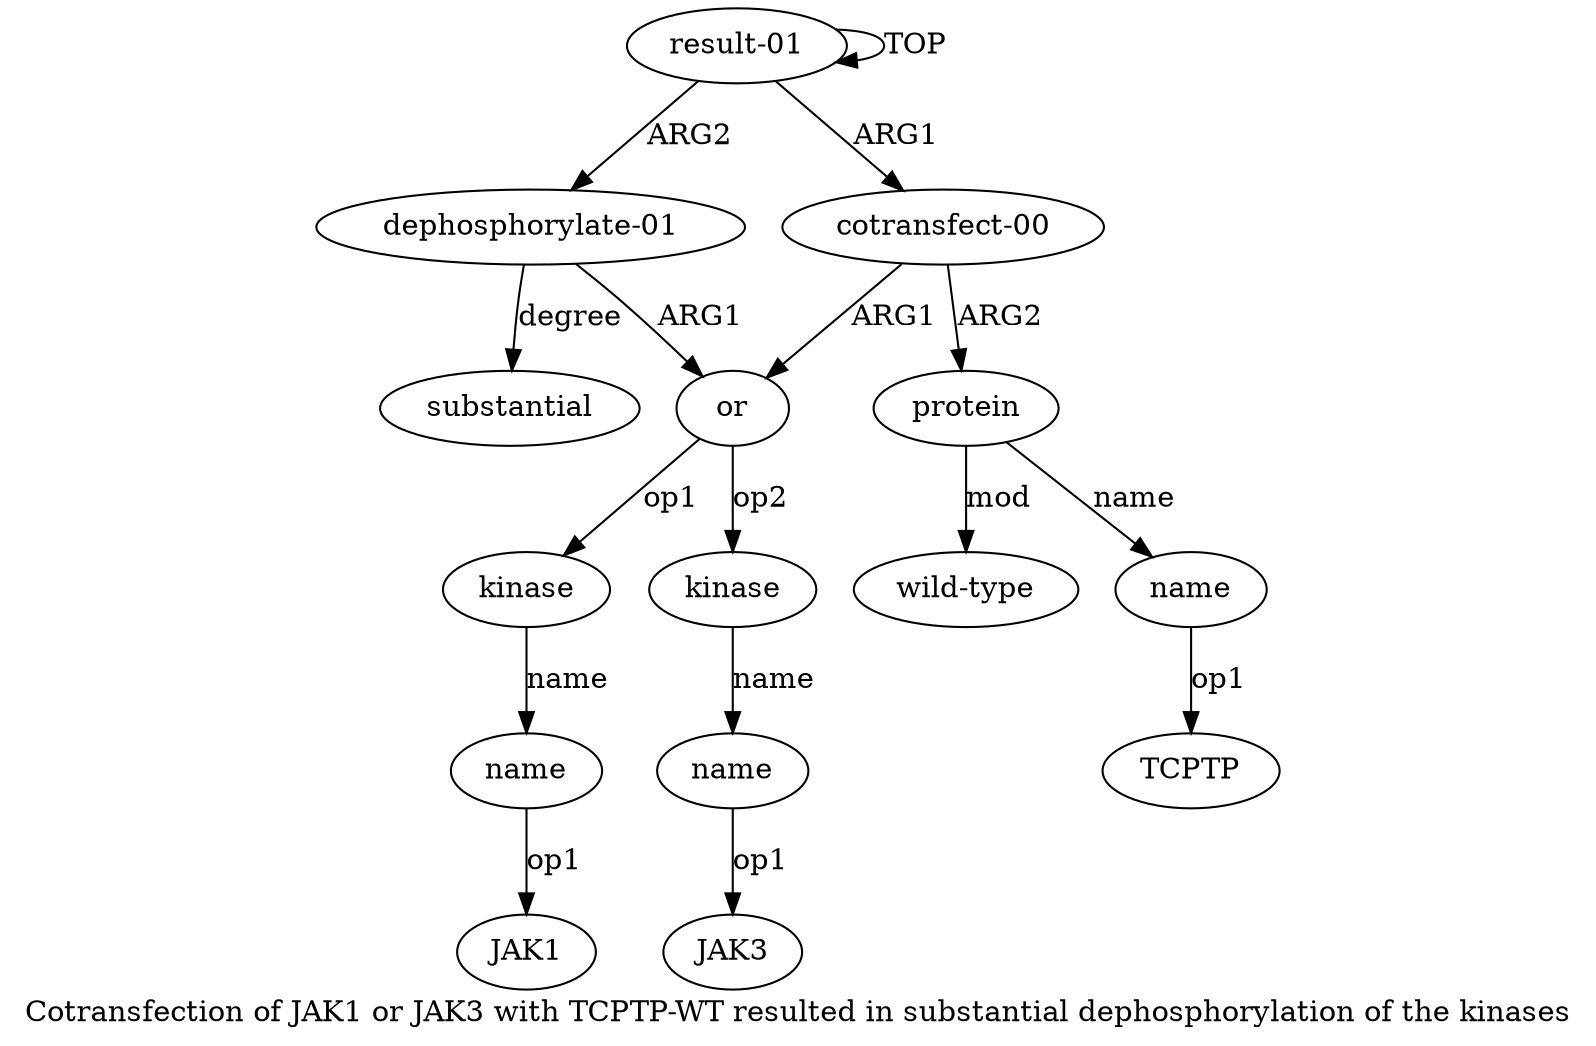 digraph  {
	graph [label="Cotransfection of JAK1 or JAK3 with TCPTP-WT resulted in substantial dephosphorylation of the kinases"];
	node [label="\N"];
	"a6 JAK3"	 [color=black,
		gold_ind=-1,
		gold_label=JAK3,
		label=JAK3,
		test_ind=-1,
		test_label=JAK3];
	a11	 [color=black,
		gold_ind=11,
		gold_label=substantial,
		label=substantial,
		test_ind=11,
		test_label=substantial];
	a10	 [color=black,
		gold_ind=10,
		gold_label="dephosphorylate-01",
		label="dephosphorylate-01",
		test_ind=10,
		test_label="dephosphorylate-01"];
	a10 -> a11 [key=0,
	color=black,
	gold_label=degree,
	label=degree,
	test_label=degree];
a2 [color=black,
	gold_ind=2,
	gold_label=or,
	label=or,
	test_ind=2,
	test_label=or];
a10 -> a2 [key=0,
color=black,
gold_label=ARG1,
label=ARG1,
test_label=ARG1];
a1 [color=black,
gold_ind=1,
gold_label="cotransfect-00",
label="cotransfect-00",
test_ind=1,
test_label="cotransfect-00"];
a1 -> a2 [key=0,
color=black,
gold_label=ARG1,
label=ARG1,
test_label=ARG1];
a7 [color=black,
gold_ind=7,
gold_label=protein,
label=protein,
test_ind=7,
test_label=protein];
a1 -> a7 [key=0,
color=black,
gold_label=ARG2,
label=ARG2,
test_label=ARG2];
a0 [color=black,
gold_ind=0,
gold_label="result-01",
label="result-01",
test_ind=0,
test_label="result-01"];
a0 -> a10 [key=0,
color=black,
gold_label=ARG2,
label=ARG2,
test_label=ARG2];
a0 -> a1 [key=0,
color=black,
gold_label=ARG1,
label=ARG1,
test_label=ARG1];
a0 -> a0 [key=0,
color=black,
gold_label=TOP,
label=TOP,
test_label=TOP];
a3 [color=black,
gold_ind=3,
gold_label=kinase,
label=kinase,
test_ind=3,
test_label=kinase];
a4 [color=black,
gold_ind=4,
gold_label=name,
label=name,
test_ind=4,
test_label=name];
a3 -> a4 [key=0,
color=black,
gold_label=name,
label=name,
test_label=name];
a2 -> a3 [key=0,
color=black,
gold_label=op1,
label=op1,
test_label=op1];
a5 [color=black,
gold_ind=5,
gold_label=kinase,
label=kinase,
test_ind=5,
test_label=kinase];
a2 -> a5 [key=0,
color=black,
gold_label=op2,
label=op2,
test_label=op2];
a6 [color=black,
gold_ind=6,
gold_label=name,
label=name,
test_ind=6,
test_label=name];
a5 -> a6 [key=0,
color=black,
gold_label=name,
label=name,
test_label=name];
"a4 JAK1" [color=black,
gold_ind=-1,
gold_label=JAK1,
label=JAK1,
test_ind=-1,
test_label=JAK1];
a4 -> "a4 JAK1" [key=0,
color=black,
gold_label=op1,
label=op1,
test_label=op1];
a9 [color=black,
gold_ind=9,
gold_label="wild-type",
label="wild-type",
test_ind=9,
test_label="wild-type"];
a7 -> a9 [key=0,
color=black,
gold_label=mod,
label=mod,
test_label=mod];
a8 [color=black,
gold_ind=8,
gold_label=name,
label=name,
test_ind=8,
test_label=name];
a7 -> a8 [key=0,
color=black,
gold_label=name,
label=name,
test_label=name];
a6 -> "a6 JAK3" [key=0,
color=black,
gold_label=op1,
label=op1,
test_label=op1];
"a8 TCPTP" [color=black,
gold_ind=-1,
gold_label=TCPTP,
label=TCPTP,
test_ind=-1,
test_label=TCPTP];
a8 -> "a8 TCPTP" [key=0,
color=black,
gold_label=op1,
label=op1,
test_label=op1];
}
